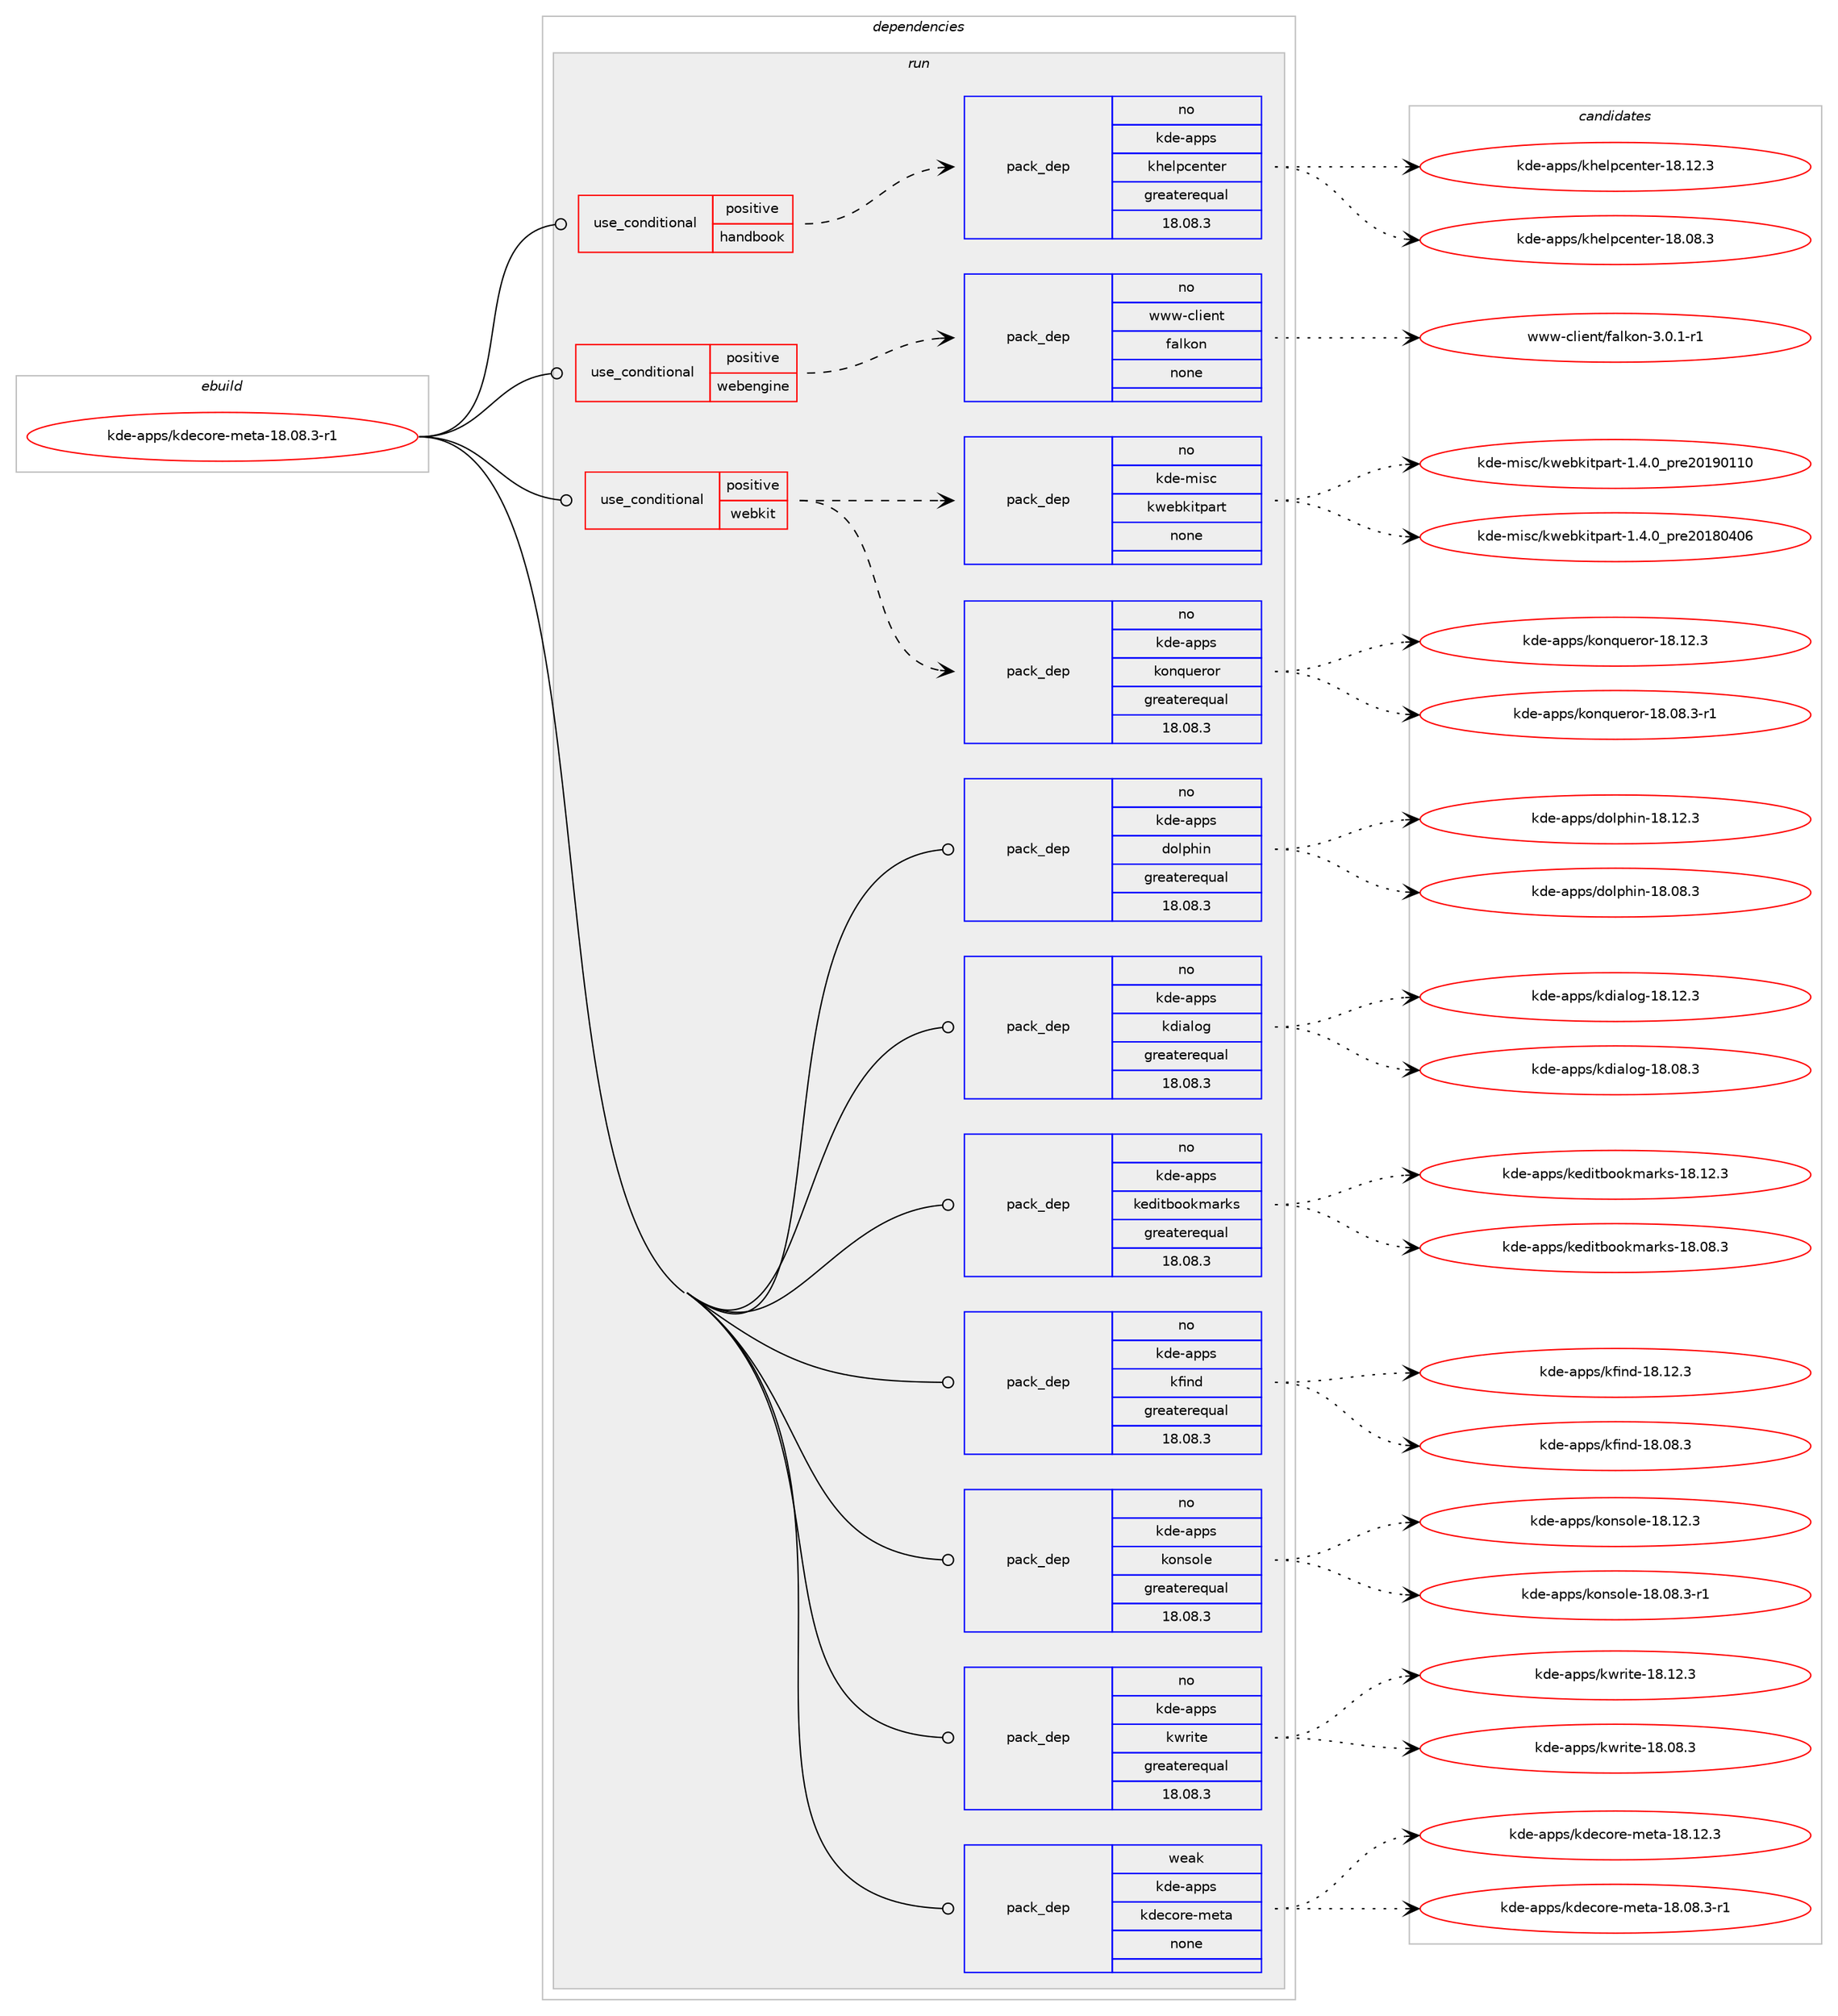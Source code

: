 digraph prolog {

# *************
# Graph options
# *************

newrank=true;
concentrate=true;
compound=true;
graph [rankdir=LR,fontname=Helvetica,fontsize=10,ranksep=1.5];#, ranksep=2.5, nodesep=0.2];
edge  [arrowhead=vee];
node  [fontname=Helvetica,fontsize=10];

# **********
# The ebuild
# **********

subgraph cluster_leftcol {
color=gray;
rank=same;
label=<<i>ebuild</i>>;
id [label="kde-apps/kdecore-meta-18.08.3-r1", color=red, width=4, href="../kde-apps/kdecore-meta-18.08.3-r1.svg"];
}

# ****************
# The dependencies
# ****************

subgraph cluster_midcol {
color=gray;
label=<<i>dependencies</i>>;
subgraph cluster_compile {
fillcolor="#eeeeee";
style=filled;
label=<<i>compile</i>>;
}
subgraph cluster_compileandrun {
fillcolor="#eeeeee";
style=filled;
label=<<i>compile and run</i>>;
}
subgraph cluster_run {
fillcolor="#eeeeee";
style=filled;
label=<<i>run</i>>;
subgraph cond428757 {
dependency1574620 [label=<<TABLE BORDER="0" CELLBORDER="1" CELLSPACING="0" CELLPADDING="4"><TR><TD ROWSPAN="3" CELLPADDING="10">use_conditional</TD></TR><TR><TD>positive</TD></TR><TR><TD>handbook</TD></TR></TABLE>>, shape=none, color=red];
subgraph pack1121426 {
dependency1574621 [label=<<TABLE BORDER="0" CELLBORDER="1" CELLSPACING="0" CELLPADDING="4" WIDTH="220"><TR><TD ROWSPAN="6" CELLPADDING="30">pack_dep</TD></TR><TR><TD WIDTH="110">no</TD></TR><TR><TD>kde-apps</TD></TR><TR><TD>khelpcenter</TD></TR><TR><TD>greaterequal</TD></TR><TR><TD>18.08.3</TD></TR></TABLE>>, shape=none, color=blue];
}
dependency1574620:e -> dependency1574621:w [weight=20,style="dashed",arrowhead="vee"];
}
id:e -> dependency1574620:w [weight=20,style="solid",arrowhead="odot"];
subgraph cond428758 {
dependency1574622 [label=<<TABLE BORDER="0" CELLBORDER="1" CELLSPACING="0" CELLPADDING="4"><TR><TD ROWSPAN="3" CELLPADDING="10">use_conditional</TD></TR><TR><TD>positive</TD></TR><TR><TD>webengine</TD></TR></TABLE>>, shape=none, color=red];
subgraph pack1121427 {
dependency1574623 [label=<<TABLE BORDER="0" CELLBORDER="1" CELLSPACING="0" CELLPADDING="4" WIDTH="220"><TR><TD ROWSPAN="6" CELLPADDING="30">pack_dep</TD></TR><TR><TD WIDTH="110">no</TD></TR><TR><TD>www-client</TD></TR><TR><TD>falkon</TD></TR><TR><TD>none</TD></TR><TR><TD></TD></TR></TABLE>>, shape=none, color=blue];
}
dependency1574622:e -> dependency1574623:w [weight=20,style="dashed",arrowhead="vee"];
}
id:e -> dependency1574622:w [weight=20,style="solid",arrowhead="odot"];
subgraph cond428759 {
dependency1574624 [label=<<TABLE BORDER="0" CELLBORDER="1" CELLSPACING="0" CELLPADDING="4"><TR><TD ROWSPAN="3" CELLPADDING="10">use_conditional</TD></TR><TR><TD>positive</TD></TR><TR><TD>webkit</TD></TR></TABLE>>, shape=none, color=red];
subgraph pack1121428 {
dependency1574625 [label=<<TABLE BORDER="0" CELLBORDER="1" CELLSPACING="0" CELLPADDING="4" WIDTH="220"><TR><TD ROWSPAN="6" CELLPADDING="30">pack_dep</TD></TR><TR><TD WIDTH="110">no</TD></TR><TR><TD>kde-apps</TD></TR><TR><TD>konqueror</TD></TR><TR><TD>greaterequal</TD></TR><TR><TD>18.08.3</TD></TR></TABLE>>, shape=none, color=blue];
}
dependency1574624:e -> dependency1574625:w [weight=20,style="dashed",arrowhead="vee"];
subgraph pack1121429 {
dependency1574626 [label=<<TABLE BORDER="0" CELLBORDER="1" CELLSPACING="0" CELLPADDING="4" WIDTH="220"><TR><TD ROWSPAN="6" CELLPADDING="30">pack_dep</TD></TR><TR><TD WIDTH="110">no</TD></TR><TR><TD>kde-misc</TD></TR><TR><TD>kwebkitpart</TD></TR><TR><TD>none</TD></TR><TR><TD></TD></TR></TABLE>>, shape=none, color=blue];
}
dependency1574624:e -> dependency1574626:w [weight=20,style="dashed",arrowhead="vee"];
}
id:e -> dependency1574624:w [weight=20,style="solid",arrowhead="odot"];
subgraph pack1121430 {
dependency1574627 [label=<<TABLE BORDER="0" CELLBORDER="1" CELLSPACING="0" CELLPADDING="4" WIDTH="220"><TR><TD ROWSPAN="6" CELLPADDING="30">pack_dep</TD></TR><TR><TD WIDTH="110">no</TD></TR><TR><TD>kde-apps</TD></TR><TR><TD>dolphin</TD></TR><TR><TD>greaterequal</TD></TR><TR><TD>18.08.3</TD></TR></TABLE>>, shape=none, color=blue];
}
id:e -> dependency1574627:w [weight=20,style="solid",arrowhead="odot"];
subgraph pack1121431 {
dependency1574628 [label=<<TABLE BORDER="0" CELLBORDER="1" CELLSPACING="0" CELLPADDING="4" WIDTH="220"><TR><TD ROWSPAN="6" CELLPADDING="30">pack_dep</TD></TR><TR><TD WIDTH="110">no</TD></TR><TR><TD>kde-apps</TD></TR><TR><TD>kdialog</TD></TR><TR><TD>greaterequal</TD></TR><TR><TD>18.08.3</TD></TR></TABLE>>, shape=none, color=blue];
}
id:e -> dependency1574628:w [weight=20,style="solid",arrowhead="odot"];
subgraph pack1121432 {
dependency1574629 [label=<<TABLE BORDER="0" CELLBORDER="1" CELLSPACING="0" CELLPADDING="4" WIDTH="220"><TR><TD ROWSPAN="6" CELLPADDING="30">pack_dep</TD></TR><TR><TD WIDTH="110">no</TD></TR><TR><TD>kde-apps</TD></TR><TR><TD>keditbookmarks</TD></TR><TR><TD>greaterequal</TD></TR><TR><TD>18.08.3</TD></TR></TABLE>>, shape=none, color=blue];
}
id:e -> dependency1574629:w [weight=20,style="solid",arrowhead="odot"];
subgraph pack1121433 {
dependency1574630 [label=<<TABLE BORDER="0" CELLBORDER="1" CELLSPACING="0" CELLPADDING="4" WIDTH="220"><TR><TD ROWSPAN="6" CELLPADDING="30">pack_dep</TD></TR><TR><TD WIDTH="110">no</TD></TR><TR><TD>kde-apps</TD></TR><TR><TD>kfind</TD></TR><TR><TD>greaterequal</TD></TR><TR><TD>18.08.3</TD></TR></TABLE>>, shape=none, color=blue];
}
id:e -> dependency1574630:w [weight=20,style="solid",arrowhead="odot"];
subgraph pack1121434 {
dependency1574631 [label=<<TABLE BORDER="0" CELLBORDER="1" CELLSPACING="0" CELLPADDING="4" WIDTH="220"><TR><TD ROWSPAN="6" CELLPADDING="30">pack_dep</TD></TR><TR><TD WIDTH="110">no</TD></TR><TR><TD>kde-apps</TD></TR><TR><TD>konsole</TD></TR><TR><TD>greaterequal</TD></TR><TR><TD>18.08.3</TD></TR></TABLE>>, shape=none, color=blue];
}
id:e -> dependency1574631:w [weight=20,style="solid",arrowhead="odot"];
subgraph pack1121435 {
dependency1574632 [label=<<TABLE BORDER="0" CELLBORDER="1" CELLSPACING="0" CELLPADDING="4" WIDTH="220"><TR><TD ROWSPAN="6" CELLPADDING="30">pack_dep</TD></TR><TR><TD WIDTH="110">no</TD></TR><TR><TD>kde-apps</TD></TR><TR><TD>kwrite</TD></TR><TR><TD>greaterequal</TD></TR><TR><TD>18.08.3</TD></TR></TABLE>>, shape=none, color=blue];
}
id:e -> dependency1574632:w [weight=20,style="solid",arrowhead="odot"];
subgraph pack1121436 {
dependency1574633 [label=<<TABLE BORDER="0" CELLBORDER="1" CELLSPACING="0" CELLPADDING="4" WIDTH="220"><TR><TD ROWSPAN="6" CELLPADDING="30">pack_dep</TD></TR><TR><TD WIDTH="110">weak</TD></TR><TR><TD>kde-apps</TD></TR><TR><TD>kdecore-meta</TD></TR><TR><TD>none</TD></TR><TR><TD></TD></TR></TABLE>>, shape=none, color=blue];
}
id:e -> dependency1574633:w [weight=20,style="solid",arrowhead="odot"];
}
}

# **************
# The candidates
# **************

subgraph cluster_choices {
rank=same;
color=gray;
label=<<i>candidates</i>>;

subgraph choice1121426 {
color=black;
nodesep=1;
choice107100101459711211211547107104101108112991011101161011144549564648564651 [label="kde-apps/khelpcenter-18.08.3", color=red, width=4,href="../kde-apps/khelpcenter-18.08.3.svg"];
choice107100101459711211211547107104101108112991011101161011144549564649504651 [label="kde-apps/khelpcenter-18.12.3", color=red, width=4,href="../kde-apps/khelpcenter-18.12.3.svg"];
dependency1574621:e -> choice107100101459711211211547107104101108112991011101161011144549564648564651:w [style=dotted,weight="100"];
dependency1574621:e -> choice107100101459711211211547107104101108112991011101161011144549564649504651:w [style=dotted,weight="100"];
}
subgraph choice1121427 {
color=black;
nodesep=1;
choice119119119459910810510111011647102971081071111104551464846494511449 [label="www-client/falkon-3.0.1-r1", color=red, width=4,href="../www-client/falkon-3.0.1-r1.svg"];
dependency1574623:e -> choice119119119459910810510111011647102971081071111104551464846494511449:w [style=dotted,weight="100"];
}
subgraph choice1121428 {
color=black;
nodesep=1;
choice10710010145971121121154710711111011311710111411111445495646485646514511449 [label="kde-apps/konqueror-18.08.3-r1", color=red, width=4,href="../kde-apps/konqueror-18.08.3-r1.svg"];
choice1071001014597112112115471071111101131171011141111144549564649504651 [label="kde-apps/konqueror-18.12.3", color=red, width=4,href="../kde-apps/konqueror-18.12.3.svg"];
dependency1574625:e -> choice10710010145971121121154710711111011311710111411111445495646485646514511449:w [style=dotted,weight="100"];
dependency1574625:e -> choice1071001014597112112115471071111101131171011141111144549564649504651:w [style=dotted,weight="100"];
}
subgraph choice1121429 {
color=black;
nodesep=1;
choice1071001014510910511599471071191019810710511611297114116454946524648951121141015048495648524854 [label="kde-misc/kwebkitpart-1.4.0_pre20180406", color=red, width=4,href="../kde-misc/kwebkitpart-1.4.0_pre20180406.svg"];
choice1071001014510910511599471071191019810710511611297114116454946524648951121141015048495748494948 [label="kde-misc/kwebkitpart-1.4.0_pre20190110", color=red, width=4,href="../kde-misc/kwebkitpart-1.4.0_pre20190110.svg"];
dependency1574626:e -> choice1071001014510910511599471071191019810710511611297114116454946524648951121141015048495648524854:w [style=dotted,weight="100"];
dependency1574626:e -> choice1071001014510910511599471071191019810710511611297114116454946524648951121141015048495748494948:w [style=dotted,weight="100"];
}
subgraph choice1121430 {
color=black;
nodesep=1;
choice1071001014597112112115471001111081121041051104549564648564651 [label="kde-apps/dolphin-18.08.3", color=red, width=4,href="../kde-apps/dolphin-18.08.3.svg"];
choice1071001014597112112115471001111081121041051104549564649504651 [label="kde-apps/dolphin-18.12.3", color=red, width=4,href="../kde-apps/dolphin-18.12.3.svg"];
dependency1574627:e -> choice1071001014597112112115471001111081121041051104549564648564651:w [style=dotted,weight="100"];
dependency1574627:e -> choice1071001014597112112115471001111081121041051104549564649504651:w [style=dotted,weight="100"];
}
subgraph choice1121431 {
color=black;
nodesep=1;
choice107100101459711211211547107100105971081111034549564648564651 [label="kde-apps/kdialog-18.08.3", color=red, width=4,href="../kde-apps/kdialog-18.08.3.svg"];
choice107100101459711211211547107100105971081111034549564649504651 [label="kde-apps/kdialog-18.12.3", color=red, width=4,href="../kde-apps/kdialog-18.12.3.svg"];
dependency1574628:e -> choice107100101459711211211547107100105971081111034549564648564651:w [style=dotted,weight="100"];
dependency1574628:e -> choice107100101459711211211547107100105971081111034549564649504651:w [style=dotted,weight="100"];
}
subgraph choice1121432 {
color=black;
nodesep=1;
choice10710010145971121121154710710110010511698111111107109971141071154549564648564651 [label="kde-apps/keditbookmarks-18.08.3", color=red, width=4,href="../kde-apps/keditbookmarks-18.08.3.svg"];
choice10710010145971121121154710710110010511698111111107109971141071154549564649504651 [label="kde-apps/keditbookmarks-18.12.3", color=red, width=4,href="../kde-apps/keditbookmarks-18.12.3.svg"];
dependency1574629:e -> choice10710010145971121121154710710110010511698111111107109971141071154549564648564651:w [style=dotted,weight="100"];
dependency1574629:e -> choice10710010145971121121154710710110010511698111111107109971141071154549564649504651:w [style=dotted,weight="100"];
}
subgraph choice1121433 {
color=black;
nodesep=1;
choice1071001014597112112115471071021051101004549564648564651 [label="kde-apps/kfind-18.08.3", color=red, width=4,href="../kde-apps/kfind-18.08.3.svg"];
choice1071001014597112112115471071021051101004549564649504651 [label="kde-apps/kfind-18.12.3", color=red, width=4,href="../kde-apps/kfind-18.12.3.svg"];
dependency1574630:e -> choice1071001014597112112115471071021051101004549564648564651:w [style=dotted,weight="100"];
dependency1574630:e -> choice1071001014597112112115471071021051101004549564649504651:w [style=dotted,weight="100"];
}
subgraph choice1121434 {
color=black;
nodesep=1;
choice10710010145971121121154710711111011511110810145495646485646514511449 [label="kde-apps/konsole-18.08.3-r1", color=red, width=4,href="../kde-apps/konsole-18.08.3-r1.svg"];
choice1071001014597112112115471071111101151111081014549564649504651 [label="kde-apps/konsole-18.12.3", color=red, width=4,href="../kde-apps/konsole-18.12.3.svg"];
dependency1574631:e -> choice10710010145971121121154710711111011511110810145495646485646514511449:w [style=dotted,weight="100"];
dependency1574631:e -> choice1071001014597112112115471071111101151111081014549564649504651:w [style=dotted,weight="100"];
}
subgraph choice1121435 {
color=black;
nodesep=1;
choice1071001014597112112115471071191141051161014549564648564651 [label="kde-apps/kwrite-18.08.3", color=red, width=4,href="../kde-apps/kwrite-18.08.3.svg"];
choice1071001014597112112115471071191141051161014549564649504651 [label="kde-apps/kwrite-18.12.3", color=red, width=4,href="../kde-apps/kwrite-18.12.3.svg"];
dependency1574632:e -> choice1071001014597112112115471071191141051161014549564648564651:w [style=dotted,weight="100"];
dependency1574632:e -> choice1071001014597112112115471071191141051161014549564649504651:w [style=dotted,weight="100"];
}
subgraph choice1121436 {
color=black;
nodesep=1;
choice10710010145971121121154710710010199111114101451091011169745495646485646514511449 [label="kde-apps/kdecore-meta-18.08.3-r1", color=red, width=4,href="../kde-apps/kdecore-meta-18.08.3-r1.svg"];
choice1071001014597112112115471071001019911111410145109101116974549564649504651 [label="kde-apps/kdecore-meta-18.12.3", color=red, width=4,href="../kde-apps/kdecore-meta-18.12.3.svg"];
dependency1574633:e -> choice10710010145971121121154710710010199111114101451091011169745495646485646514511449:w [style=dotted,weight="100"];
dependency1574633:e -> choice1071001014597112112115471071001019911111410145109101116974549564649504651:w [style=dotted,weight="100"];
}
}

}
